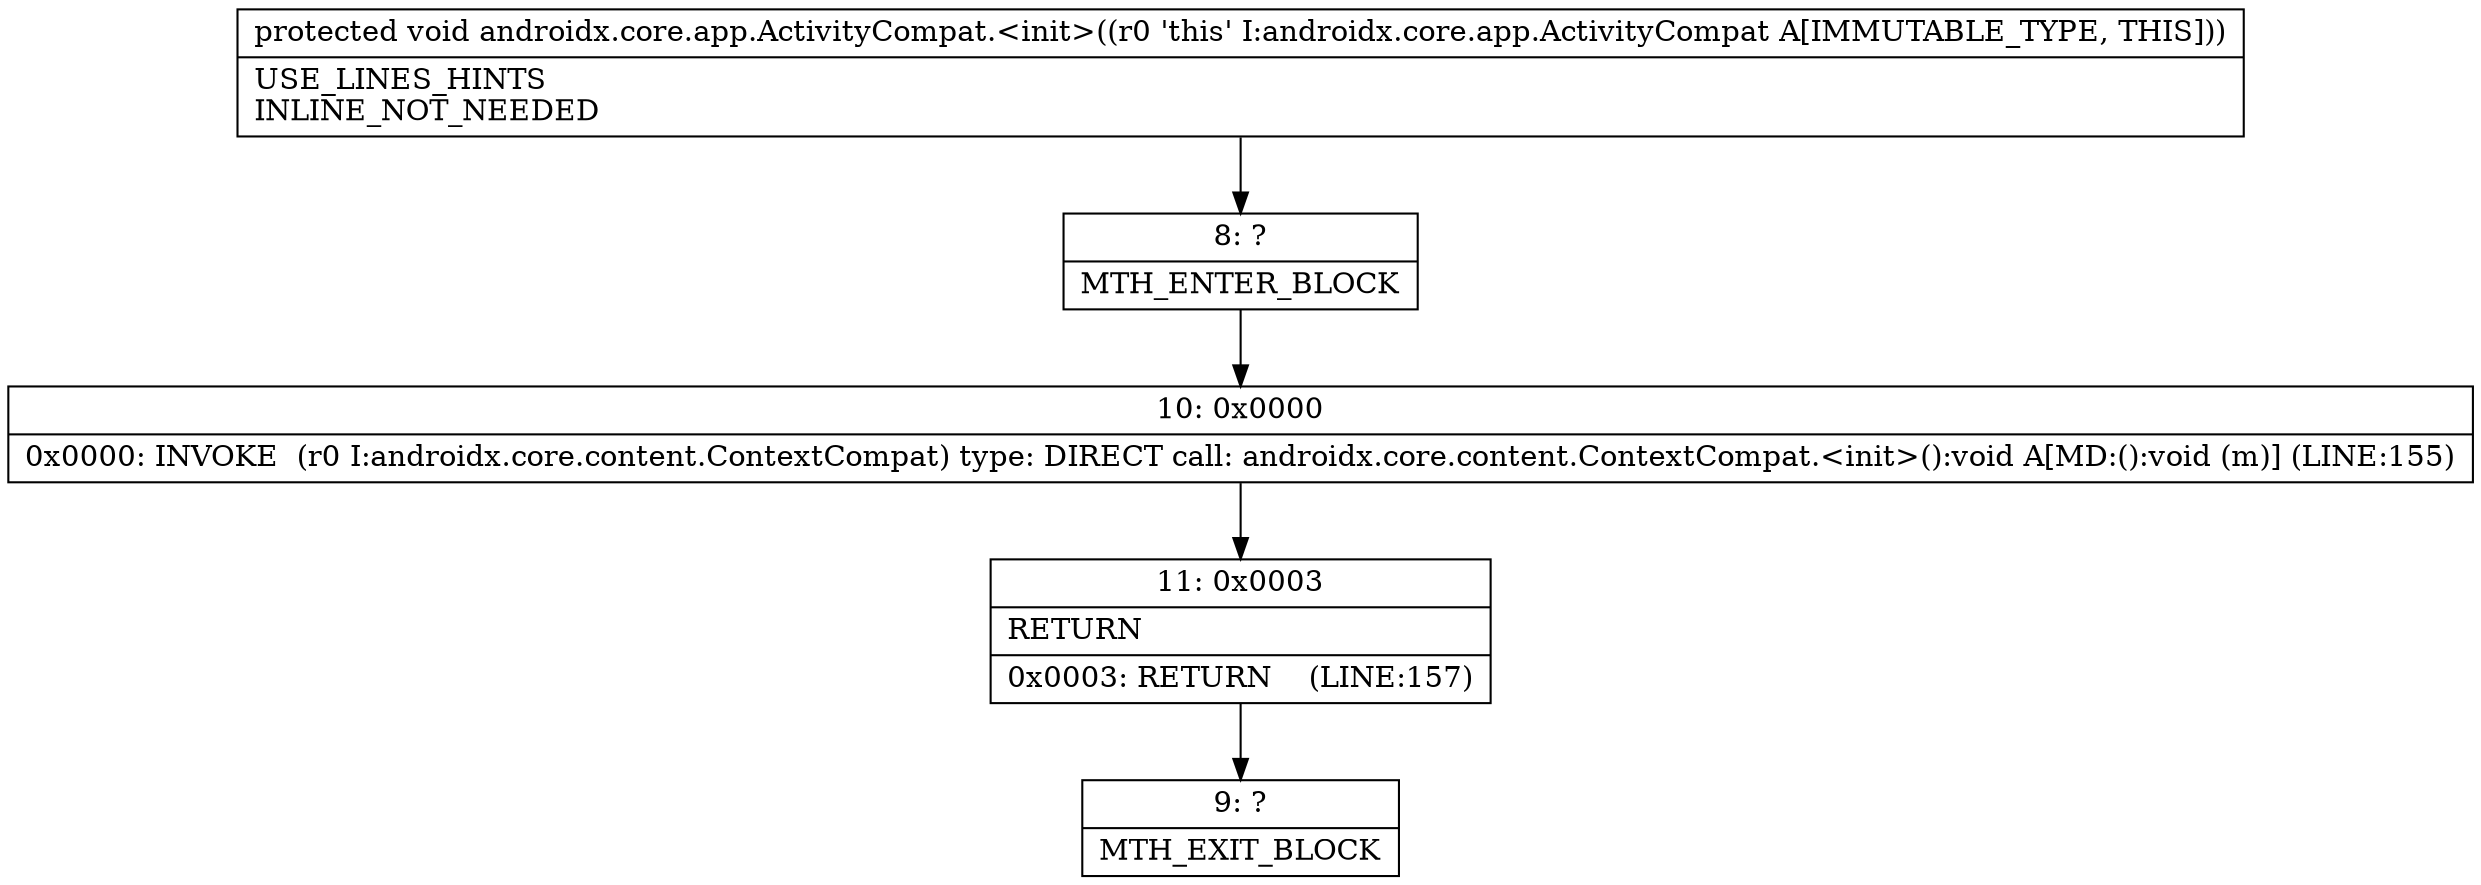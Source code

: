 digraph "CFG forandroidx.core.app.ActivityCompat.\<init\>()V" {
Node_8 [shape=record,label="{8\:\ ?|MTH_ENTER_BLOCK\l}"];
Node_10 [shape=record,label="{10\:\ 0x0000|0x0000: INVOKE  (r0 I:androidx.core.content.ContextCompat) type: DIRECT call: androidx.core.content.ContextCompat.\<init\>():void A[MD:():void (m)] (LINE:155)\l}"];
Node_11 [shape=record,label="{11\:\ 0x0003|RETURN\l|0x0003: RETURN    (LINE:157)\l}"];
Node_9 [shape=record,label="{9\:\ ?|MTH_EXIT_BLOCK\l}"];
MethodNode[shape=record,label="{protected void androidx.core.app.ActivityCompat.\<init\>((r0 'this' I:androidx.core.app.ActivityCompat A[IMMUTABLE_TYPE, THIS]))  | USE_LINES_HINTS\lINLINE_NOT_NEEDED\l}"];
MethodNode -> Node_8;Node_8 -> Node_10;
Node_10 -> Node_11;
Node_11 -> Node_9;
}

